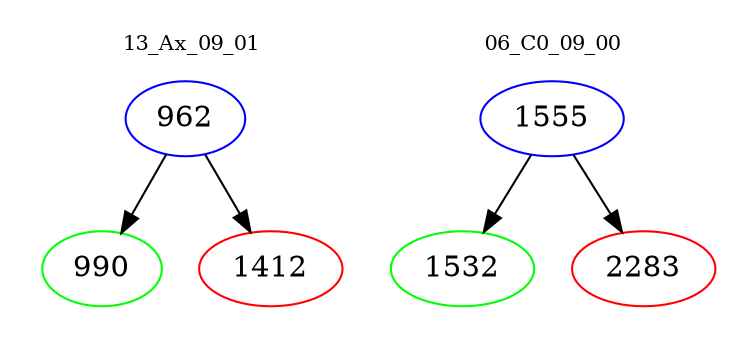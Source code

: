 digraph{
subgraph cluster_0 {
color = white
label = "13_Ax_09_01";
fontsize=10;
T0_962 [label="962", color="blue"]
T0_962 -> T0_990 [color="black"]
T0_990 [label="990", color="green"]
T0_962 -> T0_1412 [color="black"]
T0_1412 [label="1412", color="red"]
}
subgraph cluster_1 {
color = white
label = "06_C0_09_00";
fontsize=10;
T1_1555 [label="1555", color="blue"]
T1_1555 -> T1_1532 [color="black"]
T1_1532 [label="1532", color="green"]
T1_1555 -> T1_2283 [color="black"]
T1_2283 [label="2283", color="red"]
}
}
